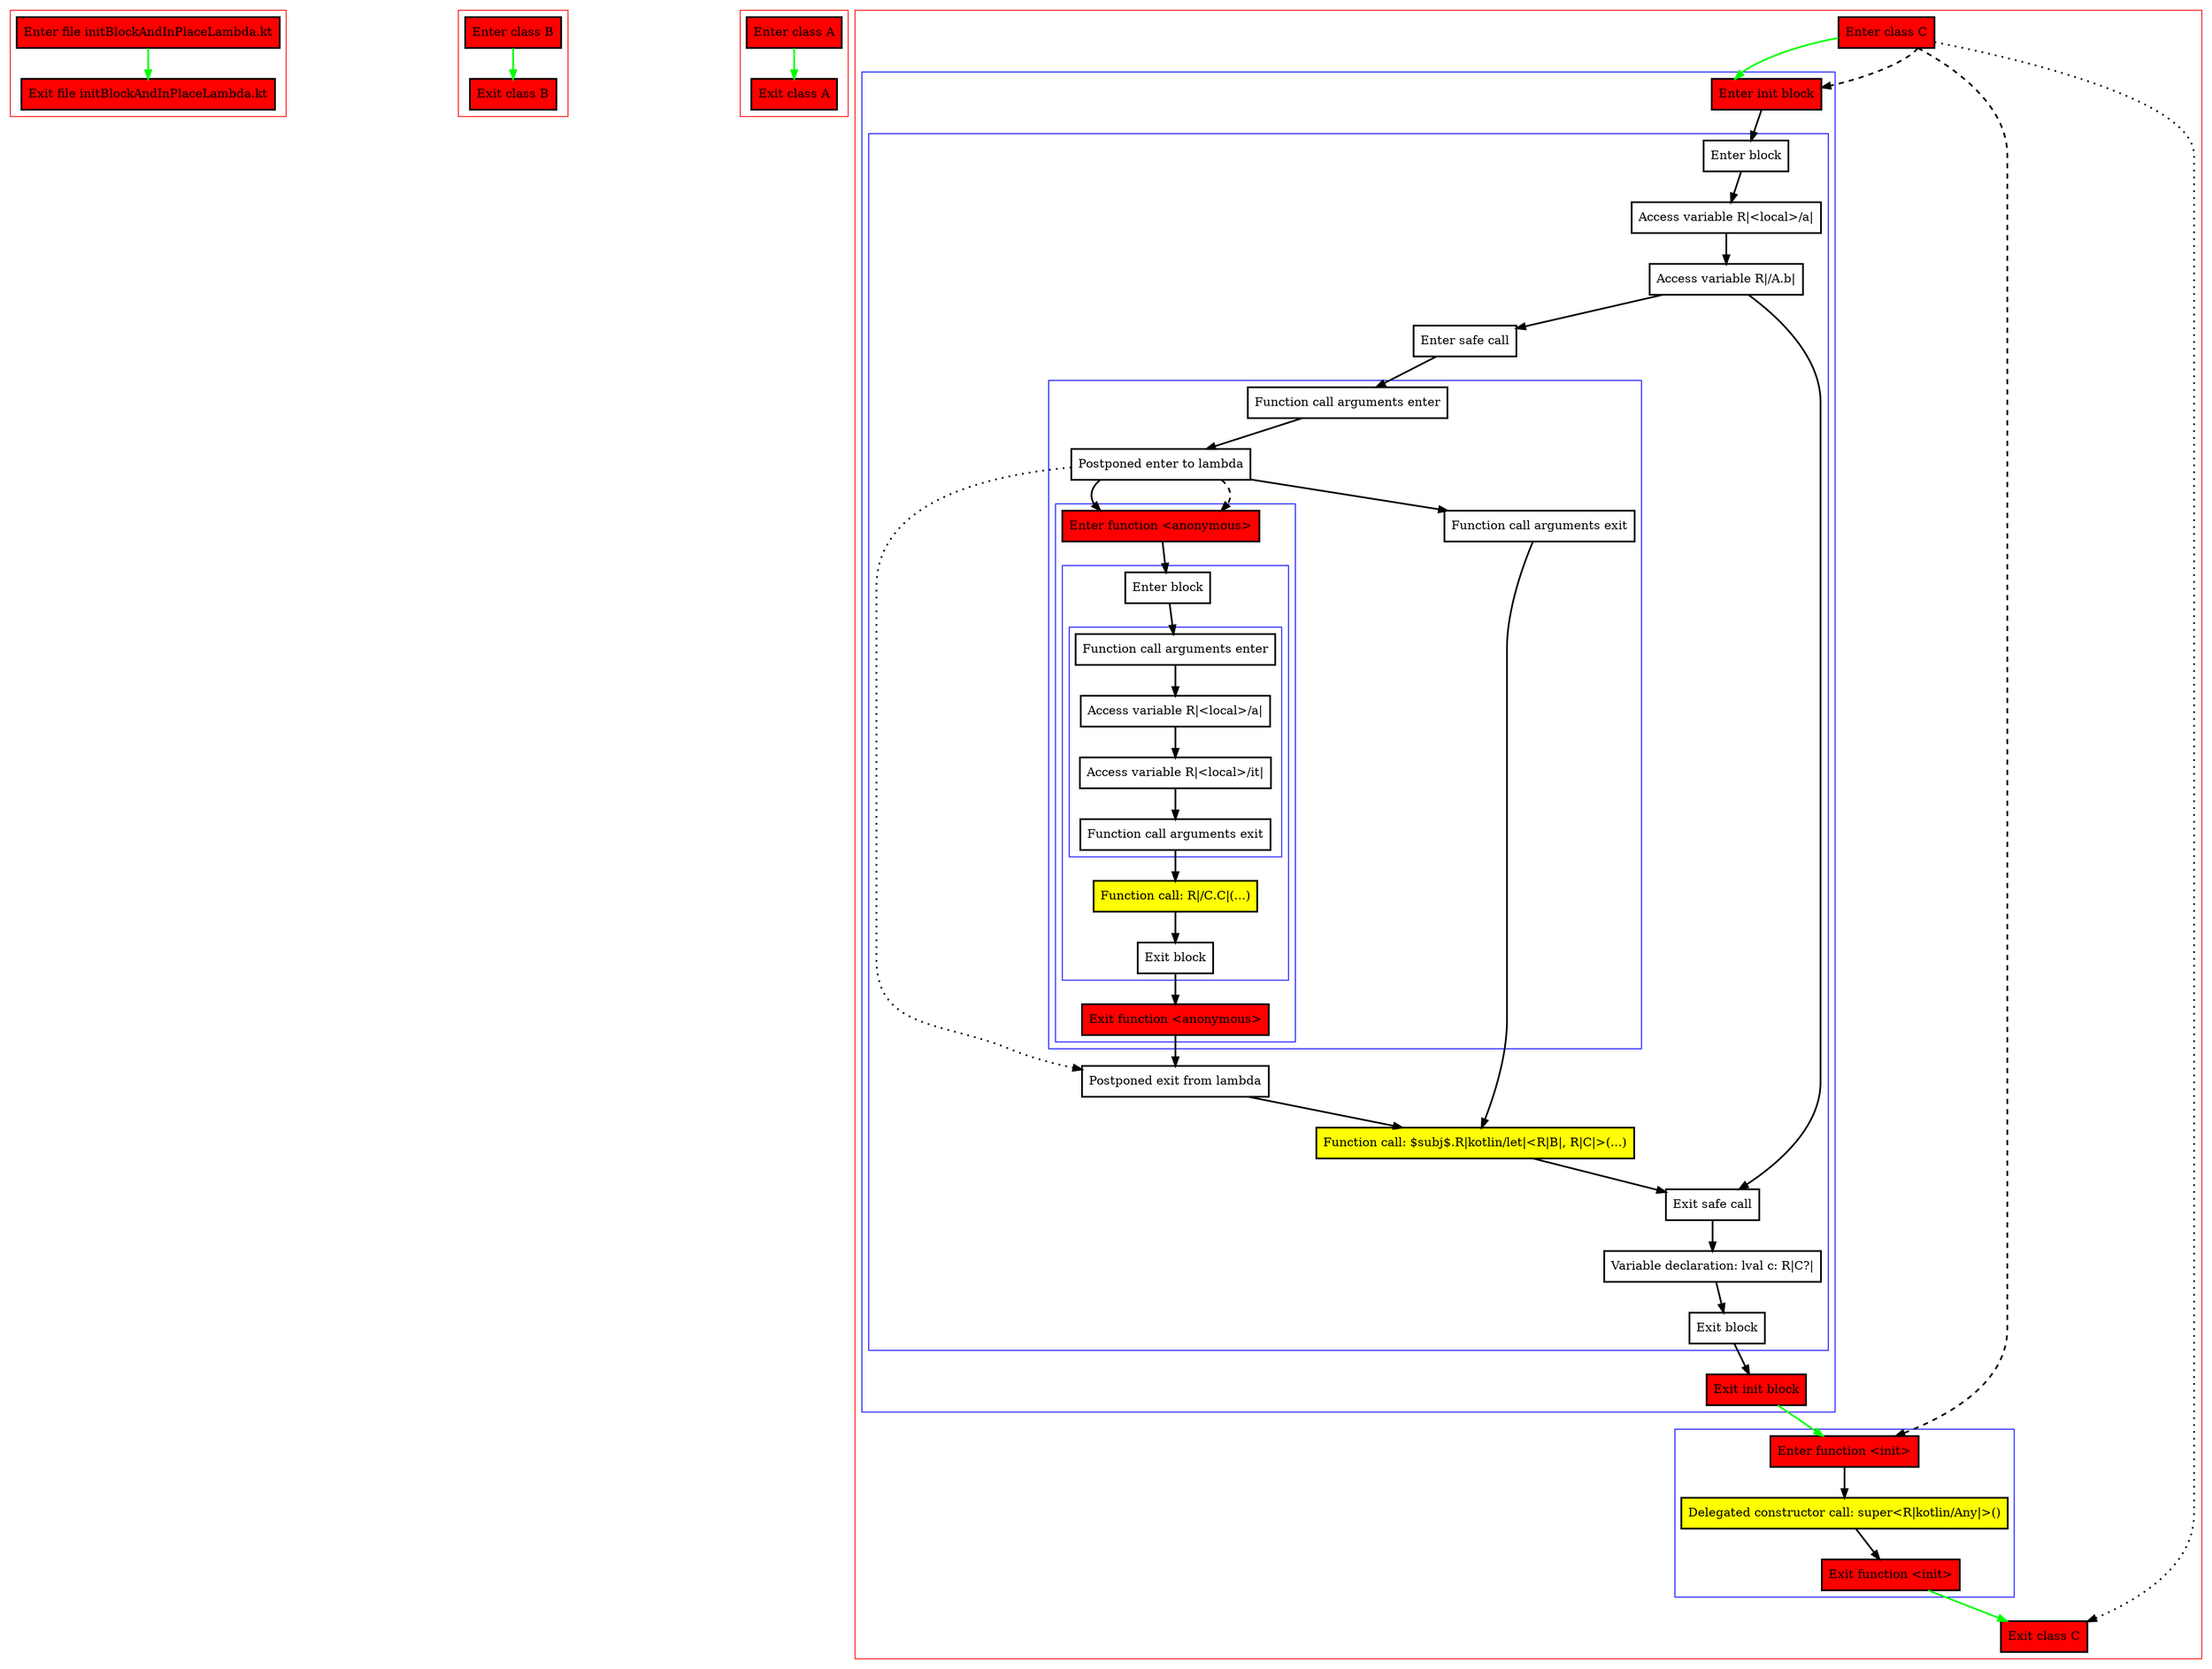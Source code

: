 digraph initBlockAndInPlaceLambda_kt {
    graph [nodesep=3]
    node [shape=box penwidth=2]
    edge [penwidth=2]

    subgraph cluster_0 {
        color=red
        0 [label="Enter file initBlockAndInPlaceLambda.kt" style="filled" fillcolor=red];
        1 [label="Exit file initBlockAndInPlaceLambda.kt" style="filled" fillcolor=red];
    }
    0 -> {1} [color=green];

    subgraph cluster_1 {
        color=red
        2 [label="Enter class B" style="filled" fillcolor=red];
        3 [label="Exit class B" style="filled" fillcolor=red];
    }
    2 -> {3} [color=green];

    subgraph cluster_2 {
        color=red
        4 [label="Enter class A" style="filled" fillcolor=red];
        5 [label="Exit class A" style="filled" fillcolor=red];
    }
    4 -> {5} [color=green];

    subgraph cluster_3 {
        color=red
        6 [label="Enter class C" style="filled" fillcolor=red];
        subgraph cluster_4 {
            color=blue
            7 [label="Enter init block" style="filled" fillcolor=red];
            subgraph cluster_5 {
                color=blue
                8 [label="Enter block"];
                9 [label="Access variable R|<local>/a|"];
                10 [label="Access variable R|/A.b|"];
                11 [label="Enter safe call"];
                subgraph cluster_6 {
                    color=blue
                    12 [label="Function call arguments enter"];
                    13 [label="Postponed enter to lambda"];
                    subgraph cluster_7 {
                        color=blue
                        14 [label="Enter function <anonymous>" style="filled" fillcolor=red];
                        subgraph cluster_8 {
                            color=blue
                            15 [label="Enter block"];
                            subgraph cluster_9 {
                                color=blue
                                16 [label="Function call arguments enter"];
                                17 [label="Access variable R|<local>/a|"];
                                18 [label="Access variable R|<local>/it|"];
                                19 [label="Function call arguments exit"];
                            }
                            20 [label="Function call: R|/C.C|(...)" style="filled" fillcolor=yellow];
                            21 [label="Exit block"];
                        }
                        22 [label="Exit function <anonymous>" style="filled" fillcolor=red];
                    }
                    23 [label="Function call arguments exit"];
                }
                24 [label="Postponed exit from lambda"];
                25 [label="Function call: $subj$.R|kotlin/let|<R|B|, R|C|>(...)" style="filled" fillcolor=yellow];
                26 [label="Exit safe call"];
                27 [label="Variable declaration: lval c: R|C?|"];
                28 [label="Exit block"];
            }
            29 [label="Exit init block" style="filled" fillcolor=red];
        }
        subgraph cluster_10 {
            color=blue
            30 [label="Enter function <init>" style="filled" fillcolor=red];
            31 [label="Delegated constructor call: super<R|kotlin/Any|>()" style="filled" fillcolor=yellow];
            32 [label="Exit function <init>" style="filled" fillcolor=red];
        }
        33 [label="Exit class C" style="filled" fillcolor=red];
    }
    6 -> {7} [color=green];
    6 -> {33} [style=dotted];
    6 -> {7 30} [style=dashed];
    7 -> {8};
    8 -> {9};
    9 -> {10};
    10 -> {11 26};
    11 -> {12};
    12 -> {13};
    13 -> {14 23};
    13 -> {24} [style=dotted];
    13 -> {14} [style=dashed];
    14 -> {15};
    15 -> {16};
    16 -> {17};
    17 -> {18};
    18 -> {19};
    19 -> {20};
    20 -> {21};
    21 -> {22};
    22 -> {24};
    23 -> {25};
    24 -> {25};
    25 -> {26};
    26 -> {27};
    27 -> {28};
    28 -> {29};
    29 -> {30} [color=green];
    30 -> {31};
    31 -> {32};
    32 -> {33} [color=green];

}
